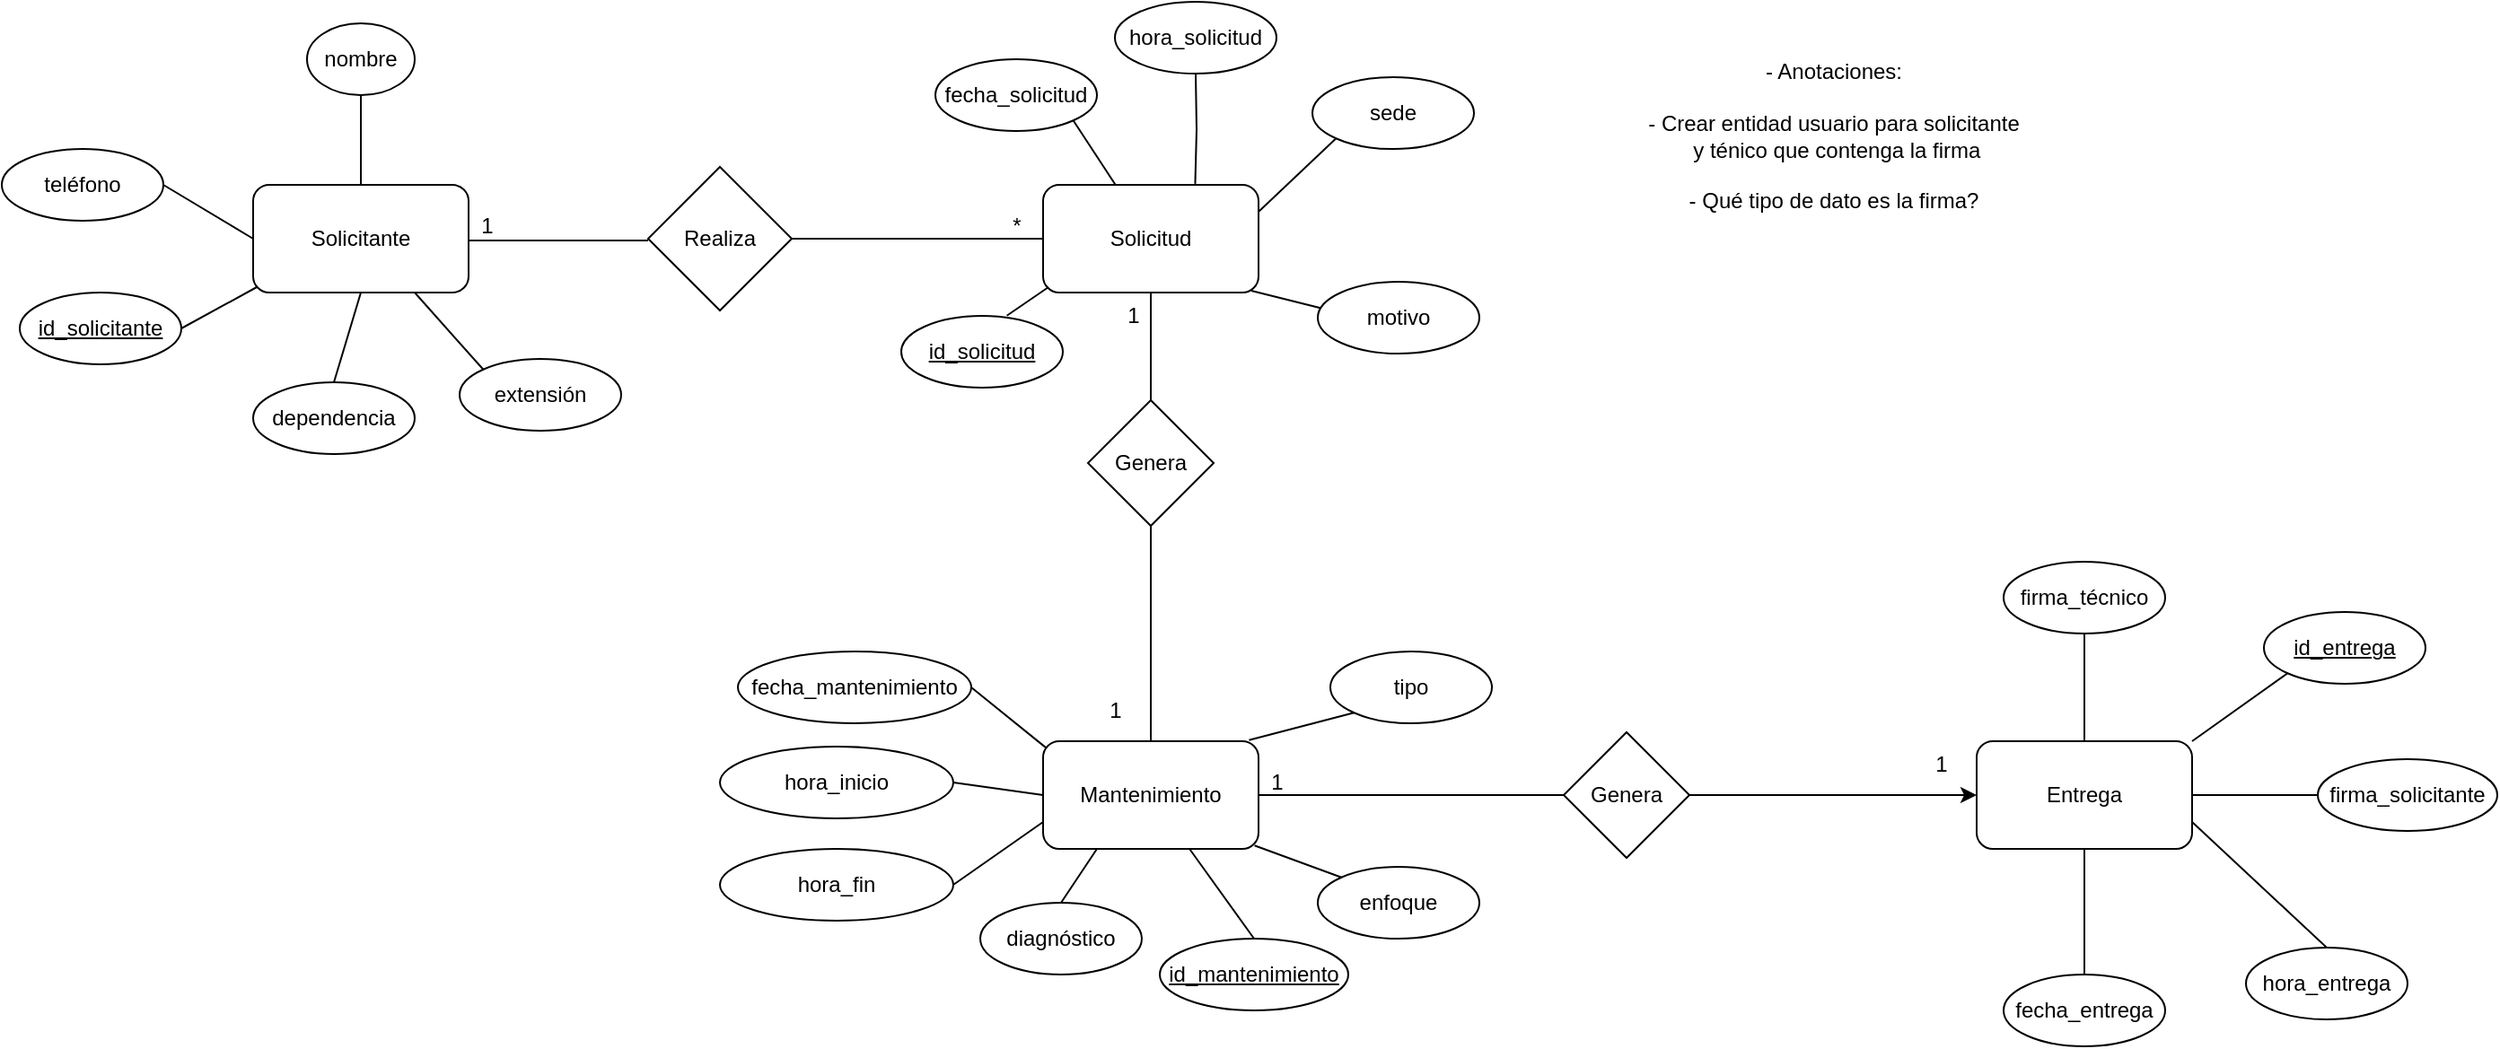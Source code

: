 <mxfile version="24.7.7">
  <diagram id="R2lEEEUBdFMjLlhIrx00" name="Page-1">
    <mxGraphModel dx="1554" dy="406" grid="1" gridSize="10" guides="1" tooltips="1" connect="1" arrows="1" fold="1" page="1" pageScale="1" pageWidth="850" pageHeight="1100" math="0" shadow="0" extFonts="Permanent Marker^https://fonts.googleapis.com/css?family=Permanent+Marker">
      <root>
        <mxCell id="0" />
        <mxCell id="1" parent="0" />
        <mxCell id="dJolps0Q9v0tlvChTq3d-22" style="edgeStyle=orthogonalEdgeStyle;rounded=0;orthogonalLoop=1;jettySize=auto;html=1;endArrow=none;endFill=0;" parent="1" edge="1">
          <mxGeometry relative="1" as="geometry">
            <mxPoint x="170" y="171" as="sourcePoint" />
            <mxPoint x="270" y="171" as="targetPoint" />
          </mxGeometry>
        </mxCell>
        <mxCell id="dJolps0Q9v0tlvChTq3d-73" style="rounded=0;orthogonalLoop=1;jettySize=auto;html=1;exitX=0;exitY=1;exitDx=0;exitDy=0;entryX=1;entryY=0.5;entryDx=0;entryDy=0;endArrow=none;endFill=0;" parent="1" target="dJolps0Q9v0tlvChTq3d-66" edge="1">
          <mxGeometry relative="1" as="geometry">
            <mxPoint x="52" y="197" as="sourcePoint" />
            <mxPoint x="8.759" y="242.831" as="targetPoint" />
          </mxGeometry>
        </mxCell>
        <mxCell id="dJolps0Q9v0tlvChTq3d-74" style="rounded=0;orthogonalLoop=1;jettySize=auto;html=1;exitX=0.75;exitY=1;exitDx=0;exitDy=0;entryX=0;entryY=0;entryDx=0;entryDy=0;endArrow=none;endFill=0;" parent="1" source="dJolps0Q9v0tlvChTq3d-1" target="dJolps0Q9v0tlvChTq3d-75" edge="1">
          <mxGeometry relative="1" as="geometry">
            <mxPoint x="190" y="280" as="targetPoint" />
          </mxGeometry>
        </mxCell>
        <mxCell id="dJolps0Q9v0tlvChTq3d-1" value="Solicitante" style="rounded=1;whiteSpace=wrap;html=1;" parent="1" vertex="1">
          <mxGeometry x="50" y="140" width="120" height="60" as="geometry" />
        </mxCell>
        <mxCell id="dJolps0Q9v0tlvChTq3d-36" style="edgeStyle=orthogonalEdgeStyle;rounded=0;orthogonalLoop=1;jettySize=auto;html=1;entryX=0.5;entryY=0;entryDx=0;entryDy=0;endArrow=none;endFill=0;" parent="1" source="dJolps0Q9v0tlvChTq3d-2" target="dJolps0Q9v0tlvChTq3d-35" edge="1">
          <mxGeometry relative="1" as="geometry" />
        </mxCell>
        <mxCell id="dJolps0Q9v0tlvChTq3d-2" value="Solicitud" style="rounded=1;whiteSpace=wrap;html=1;" parent="1" vertex="1">
          <mxGeometry x="490" y="140" width="120" height="60" as="geometry" />
        </mxCell>
        <mxCell id="dJolps0Q9v0tlvChTq3d-48" style="rounded=0;orthogonalLoop=1;jettySize=auto;html=1;exitX=0.25;exitY=1;exitDx=0;exitDy=0;entryX=0.5;entryY=0;entryDx=0;entryDy=0;endArrow=none;endFill=0;" parent="1" source="dJolps0Q9v0tlvChTq3d-4" target="dJolps0Q9v0tlvChTq3d-39" edge="1">
          <mxGeometry relative="1" as="geometry">
            <mxPoint x="491" y="507" as="sourcePoint" />
            <mxPoint x="451" y="537" as="targetPoint" />
          </mxGeometry>
        </mxCell>
        <mxCell id="dJolps0Q9v0tlvChTq3d-49" style="rounded=0;orthogonalLoop=1;jettySize=auto;html=1;exitX=0.023;exitY=0.076;exitDx=0;exitDy=0;entryX=1;entryY=0.5;entryDx=0;entryDy=0;endArrow=none;endFill=0;exitPerimeter=0;" parent="1" source="dJolps0Q9v0tlvChTq3d-4" target="dJolps0Q9v0tlvChTq3d-40" edge="1">
          <mxGeometry relative="1" as="geometry" />
        </mxCell>
        <mxCell id="dJolps0Q9v0tlvChTq3d-51" style="edgeStyle=orthogonalEdgeStyle;rounded=0;orthogonalLoop=1;jettySize=auto;html=1;exitX=1;exitY=0.5;exitDx=0;exitDy=0;endArrow=none;endFill=0;" parent="1" source="dJolps0Q9v0tlvChTq3d-4" target="dJolps0Q9v0tlvChTq3d-50" edge="1">
          <mxGeometry relative="1" as="geometry" />
        </mxCell>
        <mxCell id="dJolps0Q9v0tlvChTq3d-4" value="Mantenimiento" style="rounded=1;whiteSpace=wrap;html=1;" parent="1" vertex="1">
          <mxGeometry x="490" y="450" width="120" height="60" as="geometry" />
        </mxCell>
        <mxCell id="dJolps0Q9v0tlvChTq3d-5" value="Entrega" style="rounded=1;whiteSpace=wrap;html=1;" parent="1" vertex="1">
          <mxGeometry x="1010" y="450" width="120" height="60" as="geometry" />
        </mxCell>
        <mxCell id="dJolps0Q9v0tlvChTq3d-16" style="rounded=0;orthogonalLoop=1;jettySize=auto;html=1;exitX=1;exitY=0.5;exitDx=0;exitDy=0;endArrow=none;endFill=0;entryX=0;entryY=0.5;entryDx=0;entryDy=0;" parent="1" source="dJolps0Q9v0tlvChTq3d-8" target="dJolps0Q9v0tlvChTq3d-1" edge="1">
          <mxGeometry relative="1" as="geometry" />
        </mxCell>
        <mxCell id="dJolps0Q9v0tlvChTq3d-20" style="rounded=0;orthogonalLoop=1;jettySize=auto;html=1;endArrow=none;endFill=0;exitX=0.5;exitY=1;exitDx=0;exitDy=0;entryX=0.5;entryY=0;entryDx=0;entryDy=0;" parent="1" source="dJolps0Q9v0tlvChTq3d-1" target="dJolps0Q9v0tlvChTq3d-11" edge="1">
          <mxGeometry relative="1" as="geometry">
            <mxPoint x="50" y="200" as="sourcePoint" />
            <mxPoint x="90" y="280" as="targetPoint" />
          </mxGeometry>
        </mxCell>
        <mxCell id="dJolps0Q9v0tlvChTq3d-8" value="teléfono" style="ellipse;whiteSpace=wrap;html=1;" parent="1" vertex="1">
          <mxGeometry x="-90" y="120" width="90" height="40" as="geometry" />
        </mxCell>
        <mxCell id="dJolps0Q9v0tlvChTq3d-15" style="rounded=0;orthogonalLoop=1;jettySize=auto;html=1;endArrow=none;endFill=0;entryX=0.5;entryY=0;entryDx=0;entryDy=0;" parent="1" source="dJolps0Q9v0tlvChTq3d-10" target="dJolps0Q9v0tlvChTq3d-1" edge="1">
          <mxGeometry relative="1" as="geometry">
            <mxPoint x="133" y="48" as="sourcePoint" />
          </mxGeometry>
        </mxCell>
        <mxCell id="dJolps0Q9v0tlvChTq3d-10" value="nombre" style="ellipse;whiteSpace=wrap;html=1;" parent="1" vertex="1">
          <mxGeometry x="80" y="50" width="60" height="40" as="geometry" />
        </mxCell>
        <mxCell id="dJolps0Q9v0tlvChTq3d-11" value="dependencia" style="ellipse;whiteSpace=wrap;html=1;" parent="1" vertex="1">
          <mxGeometry x="50" y="250" width="90" height="40" as="geometry" />
        </mxCell>
        <mxCell id="dJolps0Q9v0tlvChTq3d-23" style="edgeStyle=orthogonalEdgeStyle;rounded=0;orthogonalLoop=1;jettySize=auto;html=1;endArrow=none;endFill=0;exitX=1;exitY=0.5;exitDx=0;exitDy=0;" parent="1" source="dJolps0Q9v0tlvChTq3d-21" target="dJolps0Q9v0tlvChTq3d-2" edge="1">
          <mxGeometry relative="1" as="geometry">
            <Array as="points" />
            <mxPoint x="430" y="170" as="sourcePoint" />
          </mxGeometry>
        </mxCell>
        <mxCell id="dJolps0Q9v0tlvChTq3d-21" value="Realiza" style="rhombus;whiteSpace=wrap;html=1;" parent="1" vertex="1">
          <mxGeometry x="270" y="130" width="80" height="80" as="geometry" />
        </mxCell>
        <mxCell id="dJolps0Q9v0tlvChTq3d-24" value="hora_solicitud" style="ellipse;whiteSpace=wrap;html=1;" parent="1" vertex="1">
          <mxGeometry x="530" y="38" width="90" height="40" as="geometry" />
        </mxCell>
        <mxCell id="dJolps0Q9v0tlvChTq3d-26" style="rounded=0;orthogonalLoop=1;jettySize=auto;html=1;exitX=1;exitY=1;exitDx=0;exitDy=0;endArrow=none;endFill=0;" parent="1" source="dJolps0Q9v0tlvChTq3d-25" target="dJolps0Q9v0tlvChTq3d-2" edge="1">
          <mxGeometry relative="1" as="geometry" />
        </mxCell>
        <mxCell id="dJolps0Q9v0tlvChTq3d-25" value="fecha_solicitud" style="ellipse;whiteSpace=wrap;html=1;" parent="1" vertex="1">
          <mxGeometry x="430" y="70" width="90" height="40" as="geometry" />
        </mxCell>
        <mxCell id="dJolps0Q9v0tlvChTq3d-29" style="edgeStyle=orthogonalEdgeStyle;rounded=0;orthogonalLoop=1;jettySize=auto;html=1;entryX=0.706;entryY=0.024;entryDx=0;entryDy=0;entryPerimeter=0;endArrow=none;endFill=0;" parent="1" edge="1">
          <mxGeometry relative="1" as="geometry">
            <mxPoint x="575" y="78" as="sourcePoint" />
            <mxPoint x="574.72" y="139.44" as="targetPoint" />
          </mxGeometry>
        </mxCell>
        <mxCell id="dJolps0Q9v0tlvChTq3d-32" style="rounded=0;orthogonalLoop=1;jettySize=auto;html=1;exitX=0;exitY=1;exitDx=0;exitDy=0;entryX=1;entryY=0.25;entryDx=0;entryDy=0;endArrow=none;endFill=0;" parent="1" source="dJolps0Q9v0tlvChTq3d-30" target="dJolps0Q9v0tlvChTq3d-2" edge="1">
          <mxGeometry relative="1" as="geometry" />
        </mxCell>
        <mxCell id="dJolps0Q9v0tlvChTq3d-30" value="sede" style="ellipse;whiteSpace=wrap;html=1;" parent="1" vertex="1">
          <mxGeometry x="640" y="80" width="90" height="40" as="geometry" />
        </mxCell>
        <mxCell id="dJolps0Q9v0tlvChTq3d-33" style="rounded=0;orthogonalLoop=1;jettySize=auto;html=1;exitX=0;exitY=0.5;exitDx=0;exitDy=0;endArrow=none;endFill=0;" parent="1" edge="1">
          <mxGeometry relative="1" as="geometry">
            <mxPoint x="606" y="199" as="targetPoint" />
            <mxPoint x="646" y="209" as="sourcePoint" />
          </mxGeometry>
        </mxCell>
        <mxCell id="dJolps0Q9v0tlvChTq3d-31" value="motivo" style="ellipse;whiteSpace=wrap;html=1;" parent="1" vertex="1">
          <mxGeometry x="643" y="194" width="90" height="40" as="geometry" />
        </mxCell>
        <mxCell id="dJolps0Q9v0tlvChTq3d-37" style="edgeStyle=orthogonalEdgeStyle;rounded=0;orthogonalLoop=1;jettySize=auto;html=1;endArrow=none;endFill=0;" parent="1" source="dJolps0Q9v0tlvChTq3d-35" target="dJolps0Q9v0tlvChTq3d-4" edge="1">
          <mxGeometry relative="1" as="geometry" />
        </mxCell>
        <mxCell id="dJolps0Q9v0tlvChTq3d-35" value="Genera" style="rhombus;whiteSpace=wrap;html=1;" parent="1" vertex="1">
          <mxGeometry x="515" y="260" width="70" height="70" as="geometry" />
        </mxCell>
        <mxCell id="dJolps0Q9v0tlvChTq3d-47" style="rounded=0;orthogonalLoop=1;jettySize=auto;html=1;exitX=0;exitY=0;exitDx=0;exitDy=0;entryX=0.965;entryY=0.952;entryDx=0;entryDy=0;endArrow=none;endFill=0;entryPerimeter=0;" parent="1" source="dJolps0Q9v0tlvChTq3d-38" edge="1">
          <mxGeometry relative="1" as="geometry">
            <mxPoint x="650.333" y="536.79" as="sourcePoint" />
            <mxPoint x="607.8" y="508.12" as="targetPoint" />
          </mxGeometry>
        </mxCell>
        <mxCell id="dJolps0Q9v0tlvChTq3d-38" value="enfoque" style="ellipse;whiteSpace=wrap;html=1;" parent="1" vertex="1">
          <mxGeometry x="643" y="520" width="90" height="40" as="geometry" />
        </mxCell>
        <mxCell id="dJolps0Q9v0tlvChTq3d-39" value="diagnóstico" style="ellipse;whiteSpace=wrap;html=1;" parent="1" vertex="1">
          <mxGeometry x="455" y="540" width="90" height="40" as="geometry" />
        </mxCell>
        <mxCell id="dJolps0Q9v0tlvChTq3d-40" value="fecha_mantenimiento" style="ellipse;whiteSpace=wrap;html=1;" parent="1" vertex="1">
          <mxGeometry x="320" y="400" width="130" height="40" as="geometry" />
        </mxCell>
        <mxCell id="dJolps0Q9v0tlvChTq3d-46" style="rounded=0;orthogonalLoop=1;jettySize=auto;html=1;exitX=0;exitY=1;exitDx=0;exitDy=0;entryX=0.956;entryY=-0.01;entryDx=0;entryDy=0;endArrow=none;endFill=0;entryPerimeter=0;" parent="1" source="dJolps0Q9v0tlvChTq3d-41" target="dJolps0Q9v0tlvChTq3d-4" edge="1">
          <mxGeometry relative="1" as="geometry" />
        </mxCell>
        <mxCell id="dJolps0Q9v0tlvChTq3d-41" value="tipo" style="ellipse;whiteSpace=wrap;html=1;" parent="1" vertex="1">
          <mxGeometry x="650" y="400" width="90" height="40" as="geometry" />
        </mxCell>
        <mxCell id="dJolps0Q9v0tlvChTq3d-52" style="edgeStyle=orthogonalEdgeStyle;rounded=0;orthogonalLoop=1;jettySize=auto;html=1;exitX=1;exitY=0.5;exitDx=0;exitDy=0;" parent="1" source="dJolps0Q9v0tlvChTq3d-50" target="dJolps0Q9v0tlvChTq3d-5" edge="1">
          <mxGeometry relative="1" as="geometry" />
        </mxCell>
        <mxCell id="dJolps0Q9v0tlvChTq3d-50" value="Genera" style="rhombus;whiteSpace=wrap;html=1;" parent="1" vertex="1">
          <mxGeometry x="780" y="445" width="70" height="70" as="geometry" />
        </mxCell>
        <mxCell id="dJolps0Q9v0tlvChTq3d-58" style="rounded=0;orthogonalLoop=1;jettySize=auto;html=1;exitX=0;exitY=0.5;exitDx=0;exitDy=0;entryX=1;entryY=0.5;entryDx=0;entryDy=0;endArrow=none;endFill=0;" parent="1" source="dJolps0Q9v0tlvChTq3d-53" target="dJolps0Q9v0tlvChTq3d-5" edge="1">
          <mxGeometry relative="1" as="geometry" />
        </mxCell>
        <mxCell id="dJolps0Q9v0tlvChTq3d-53" value="firma_solicitante" style="ellipse;whiteSpace=wrap;html=1;" parent="1" vertex="1">
          <mxGeometry x="1200" y="460" width="100" height="40" as="geometry" />
        </mxCell>
        <mxCell id="dJolps0Q9v0tlvChTq3d-59" style="rounded=0;orthogonalLoop=1;jettySize=auto;html=1;exitX=0.5;exitY=0;exitDx=0;exitDy=0;entryX=0.5;entryY=1;entryDx=0;entryDy=0;endArrow=none;endFill=0;" parent="1" source="dJolps0Q9v0tlvChTq3d-54" target="dJolps0Q9v0tlvChTq3d-5" edge="1">
          <mxGeometry relative="1" as="geometry" />
        </mxCell>
        <mxCell id="dJolps0Q9v0tlvChTq3d-54" value="fecha_entrega" style="ellipse;whiteSpace=wrap;html=1;" parent="1" vertex="1">
          <mxGeometry x="1025" y="580" width="90" height="40" as="geometry" />
        </mxCell>
        <mxCell id="dJolps0Q9v0tlvChTq3d-57" style="rounded=0;orthogonalLoop=1;jettySize=auto;html=1;exitX=0.5;exitY=1;exitDx=0;exitDy=0;entryX=0.5;entryY=0;entryDx=0;entryDy=0;endArrow=none;endFill=0;" parent="1" source="dJolps0Q9v0tlvChTq3d-55" target="dJolps0Q9v0tlvChTq3d-5" edge="1">
          <mxGeometry relative="1" as="geometry" />
        </mxCell>
        <mxCell id="dJolps0Q9v0tlvChTq3d-55" value="firma_técnico" style="ellipse;whiteSpace=wrap;html=1;" parent="1" vertex="1">
          <mxGeometry x="1025" y="350" width="90" height="40" as="geometry" />
        </mxCell>
        <mxCell id="dJolps0Q9v0tlvChTq3d-60" value="1" style="text;html=1;align=center;verticalAlign=middle;resizable=0;points=[];autosize=1;strokeColor=none;fillColor=none;" parent="1" vertex="1">
          <mxGeometry x="165" y="148" width="30" height="30" as="geometry" />
        </mxCell>
        <mxCell id="dJolps0Q9v0tlvChTq3d-61" value="*" style="text;html=1;align=center;verticalAlign=middle;resizable=0;points=[];autosize=1;strokeColor=none;fillColor=none;" parent="1" vertex="1">
          <mxGeometry x="460" y="148" width="30" height="30" as="geometry" />
        </mxCell>
        <mxCell id="dJolps0Q9v0tlvChTq3d-62" value="1" style="text;html=1;align=center;verticalAlign=middle;resizable=0;points=[];autosize=1;strokeColor=none;fillColor=none;" parent="1" vertex="1">
          <mxGeometry x="525" y="198" width="30" height="30" as="geometry" />
        </mxCell>
        <mxCell id="dJolps0Q9v0tlvChTq3d-63" value="1" style="text;html=1;align=center;verticalAlign=middle;resizable=0;points=[];autosize=1;strokeColor=none;fillColor=none;" parent="1" vertex="1">
          <mxGeometry x="515" y="418" width="30" height="30" as="geometry" />
        </mxCell>
        <mxCell id="dJolps0Q9v0tlvChTq3d-64" value="1" style="text;html=1;align=center;verticalAlign=middle;resizable=0;points=[];autosize=1;strokeColor=none;fillColor=none;" parent="1" vertex="1">
          <mxGeometry x="605" y="458" width="30" height="30" as="geometry" />
        </mxCell>
        <mxCell id="dJolps0Q9v0tlvChTq3d-65" value="1" style="text;html=1;align=center;verticalAlign=middle;resizable=0;points=[];autosize=1;strokeColor=none;fillColor=none;" parent="1" vertex="1">
          <mxGeometry x="975" y="448" width="30" height="30" as="geometry" />
        </mxCell>
        <mxCell id="dJolps0Q9v0tlvChTq3d-66" value="&lt;u&gt;id_solicitante&lt;/u&gt;" style="ellipse;whiteSpace=wrap;html=1;" parent="1" vertex="1">
          <mxGeometry x="-80" y="200" width="90" height="40" as="geometry" />
        </mxCell>
        <mxCell id="dJolps0Q9v0tlvChTq3d-67" value="&lt;u&gt;id_solicitud&lt;/u&gt;" style="ellipse;whiteSpace=wrap;html=1;" parent="1" vertex="1">
          <mxGeometry x="411" y="213" width="90" height="40" as="geometry" />
        </mxCell>
        <mxCell id="dJolps0Q9v0tlvChTq3d-72" style="rounded=0;orthogonalLoop=1;jettySize=auto;html=1;exitX=0.5;exitY=0;exitDx=0;exitDy=0;endArrow=none;endFill=0;" parent="1" source="dJolps0Q9v0tlvChTq3d-68" target="dJolps0Q9v0tlvChTq3d-4" edge="1">
          <mxGeometry relative="1" as="geometry" />
        </mxCell>
        <mxCell id="dJolps0Q9v0tlvChTq3d-68" value="&lt;u&gt;id_mantenimiento&lt;/u&gt;" style="ellipse;whiteSpace=wrap;html=1;" parent="1" vertex="1">
          <mxGeometry x="555" y="560" width="105" height="40" as="geometry" />
        </mxCell>
        <mxCell id="dJolps0Q9v0tlvChTq3d-70" style="rounded=0;orthogonalLoop=1;jettySize=auto;html=1;exitX=0;exitY=1;exitDx=0;exitDy=0;entryX=1;entryY=0;entryDx=0;entryDy=0;endArrow=none;endFill=0;" parent="1" source="dJolps0Q9v0tlvChTq3d-69" target="dJolps0Q9v0tlvChTq3d-5" edge="1">
          <mxGeometry relative="1" as="geometry" />
        </mxCell>
        <mxCell id="dJolps0Q9v0tlvChTq3d-69" value="&lt;u&gt;id_entrega&lt;/u&gt;" style="ellipse;whiteSpace=wrap;html=1;" parent="1" vertex="1">
          <mxGeometry x="1170" y="378" width="90" height="40" as="geometry" />
        </mxCell>
        <mxCell id="dJolps0Q9v0tlvChTq3d-75" value="extensión" style="ellipse;whiteSpace=wrap;html=1;" parent="1" vertex="1">
          <mxGeometry x="165" y="237" width="90" height="40" as="geometry" />
        </mxCell>
        <mxCell id="M3-LgQZIASoPt2PxyCOy-3" style="rounded=0;orthogonalLoop=1;jettySize=auto;html=1;entryX=1;entryY=0;entryDx=0;entryDy=0;endArrow=none;endFill=0;exitX=0;exitY=1;exitDx=0;exitDy=0;" edge="1" parent="1">
          <mxGeometry relative="1" as="geometry">
            <mxPoint x="493" y="197" as="sourcePoint" />
            <mxPoint x="469.82" y="212.858" as="targetPoint" />
          </mxGeometry>
        </mxCell>
        <mxCell id="M3-LgQZIASoPt2PxyCOy-4" value="- Anotaciones:&lt;div&gt;&lt;br&gt;&lt;/div&gt;&lt;div&gt;- Crear entidad usuario para solicitante&lt;/div&gt;&lt;div&gt;&amp;nbsp;y ténico que contenga la firma&lt;/div&gt;&lt;div&gt;&lt;br&gt;&lt;/div&gt;&lt;div&gt;- Qué tipo de dato es la firma?&lt;/div&gt;" style="text;html=1;align=center;verticalAlign=middle;resizable=0;points=[];autosize=1;strokeColor=none;fillColor=none;" vertex="1" parent="1">
          <mxGeometry x="815" y="63" width="230" height="100" as="geometry" />
        </mxCell>
        <mxCell id="M3-LgQZIASoPt2PxyCOy-5" style="rounded=0;orthogonalLoop=1;jettySize=auto;html=1;exitX=0.5;exitY=0;exitDx=0;exitDy=0;endArrow=none;endFill=0;entryX=1;entryY=0.75;entryDx=0;entryDy=0;" edge="1" parent="1" source="M3-LgQZIASoPt2PxyCOy-6" target="dJolps0Q9v0tlvChTq3d-5">
          <mxGeometry relative="1" as="geometry">
            <mxPoint x="1160" y="495" as="targetPoint" />
          </mxGeometry>
        </mxCell>
        <mxCell id="M3-LgQZIASoPt2PxyCOy-6" value="hora_entrega" style="ellipse;whiteSpace=wrap;html=1;" vertex="1" parent="1">
          <mxGeometry x="1160" y="565" width="90" height="40" as="geometry" />
        </mxCell>
        <mxCell id="M3-LgQZIASoPt2PxyCOy-7" style="rounded=0;orthogonalLoop=1;jettySize=auto;html=1;exitX=0;exitY=0.5;exitDx=0;exitDy=0;entryX=1;entryY=0.5;entryDx=0;entryDy=0;endArrow=none;endFill=0;" edge="1" parent="1" target="M3-LgQZIASoPt2PxyCOy-8" source="dJolps0Q9v0tlvChTq3d-4">
          <mxGeometry relative="1" as="geometry">
            <mxPoint x="480" y="515" as="sourcePoint" />
          </mxGeometry>
        </mxCell>
        <mxCell id="M3-LgQZIASoPt2PxyCOy-8" value="hora_inicio" style="ellipse;whiteSpace=wrap;html=1;" vertex="1" parent="1">
          <mxGeometry x="310" y="453" width="130" height="40" as="geometry" />
        </mxCell>
        <mxCell id="M3-LgQZIASoPt2PxyCOy-9" style="rounded=0;orthogonalLoop=1;jettySize=auto;html=1;exitX=0;exitY=0.75;exitDx=0;exitDy=0;entryX=1;entryY=0.5;entryDx=0;entryDy=0;endArrow=none;endFill=0;" edge="1" parent="1" target="M3-LgQZIASoPt2PxyCOy-10" source="dJolps0Q9v0tlvChTq3d-4">
          <mxGeometry relative="1" as="geometry">
            <mxPoint x="490" y="537" as="sourcePoint" />
          </mxGeometry>
        </mxCell>
        <mxCell id="M3-LgQZIASoPt2PxyCOy-10" value="hora_fin" style="ellipse;whiteSpace=wrap;html=1;" vertex="1" parent="1">
          <mxGeometry x="310" y="510" width="130" height="40" as="geometry" />
        </mxCell>
      </root>
    </mxGraphModel>
  </diagram>
</mxfile>
